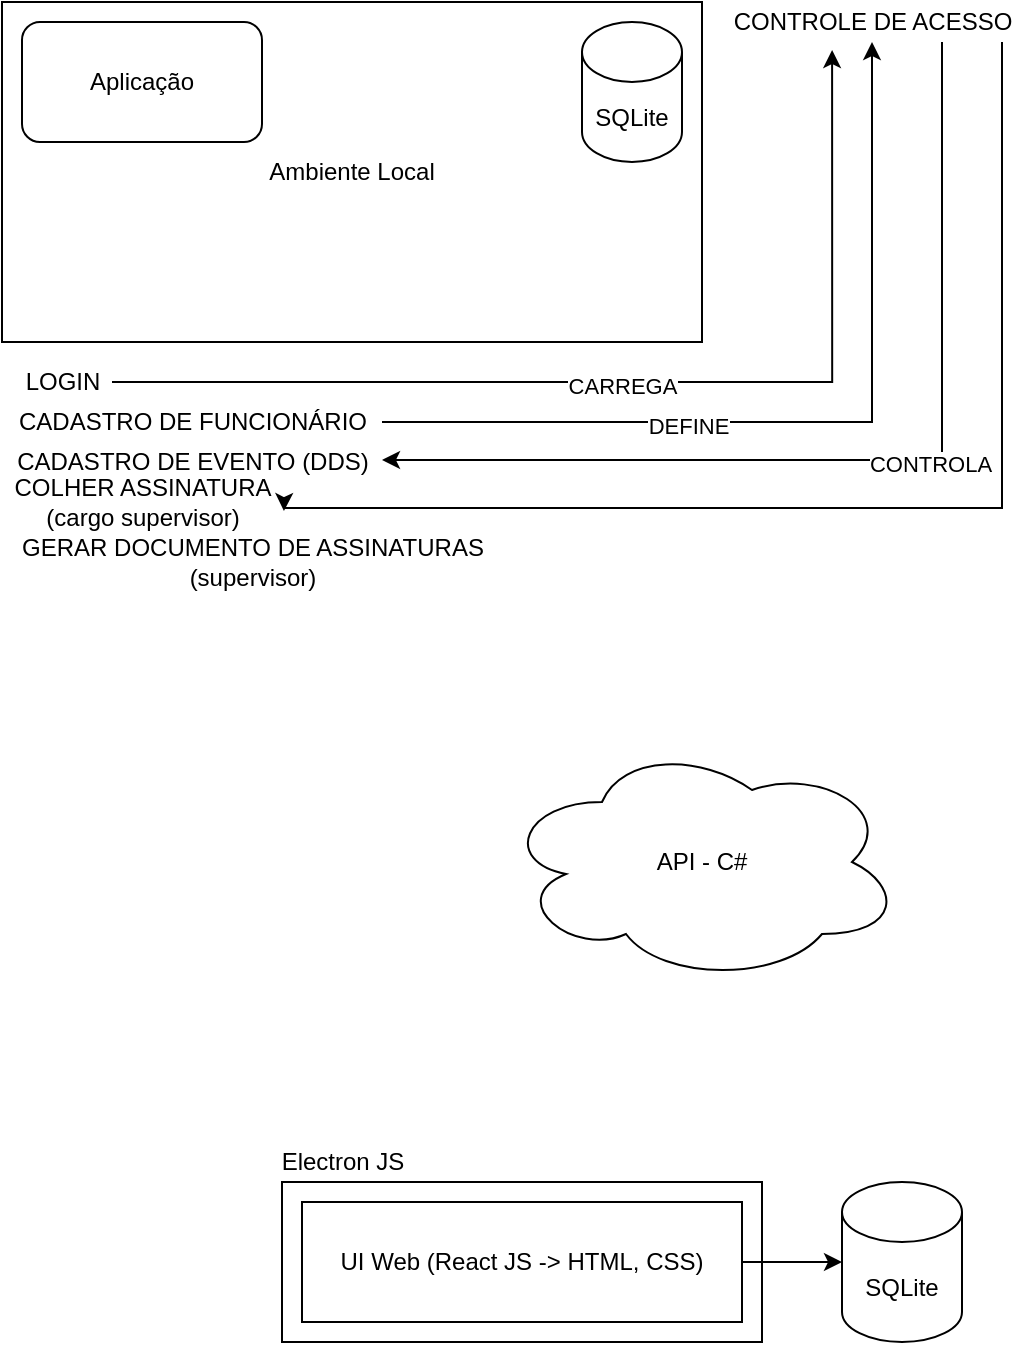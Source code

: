<mxfile version="13.9.9" type="device" pages="2"><diagram id="61BlgjwwT4sYQWwom3bH" name="Rascunhos"><mxGraphModel dx="1086" dy="806" grid="1" gridSize="10" guides="1" tooltips="1" connect="1" arrows="1" fold="1" page="1" pageScale="1" pageWidth="1169" pageHeight="827" math="0" shadow="0"><root><mxCell id="0"/><mxCell id="1" parent="0"/><mxCell id="aXoklUfE1AZEwsPXylnW-2" value="" style="rounded=0;whiteSpace=wrap;html=1;" vertex="1" parent="1"><mxGeometry x="210" y="720" width="240" height="80" as="geometry"/></mxCell><mxCell id="U2ov1LqI7ofhy8COoDvM-1" value="Ambiente Local" style="rounded=0;whiteSpace=wrap;html=1;" parent="1" vertex="1"><mxGeometry x="70" y="130" width="350" height="170" as="geometry"/></mxCell><mxCell id="U2ov1LqI7ofhy8COoDvM-2" value="SQLite" style="shape=cylinder3;whiteSpace=wrap;html=1;boundedLbl=1;backgroundOutline=1;size=15;" parent="1" vertex="1"><mxGeometry x="360" y="140" width="50" height="70" as="geometry"/></mxCell><mxCell id="U2ov1LqI7ofhy8COoDvM-4" value="Aplicação" style="rounded=1;whiteSpace=wrap;html=1;" parent="1" vertex="1"><mxGeometry x="80" y="140" width="120" height="60" as="geometry"/></mxCell><mxCell id="U2ov1LqI7ofhy8COoDvM-19" style="edgeStyle=orthogonalEdgeStyle;rounded=0;orthogonalLoop=1;jettySize=auto;html=1;" parent="1" source="U2ov1LqI7ofhy8COoDvM-10" target="U2ov1LqI7ofhy8COoDvM-12" edge="1"><mxGeometry relative="1" as="geometry"/></mxCell><mxCell id="U2ov1LqI7ofhy8COoDvM-24" value="DEFINE" style="edgeLabel;html=1;align=center;verticalAlign=middle;resizable=0;points=[];" parent="U2ov1LqI7ofhy8COoDvM-19" vertex="1" connectable="0"><mxGeometry x="-0.297" y="-2" relative="1" as="geometry"><mxPoint as="offset"/></mxGeometry></mxCell><mxCell id="U2ov1LqI7ofhy8COoDvM-10" value="CADASTRO DE FUNCIONÁRIO" style="text;html=1;align=center;verticalAlign=middle;resizable=0;points=[];autosize=1;" parent="1" vertex="1"><mxGeometry x="70" y="330" width="190" height="20" as="geometry"/></mxCell><mxCell id="U2ov1LqI7ofhy8COoDvM-11" value="CADASTRO DE EVENTO (DDS)" style="text;html=1;align=center;verticalAlign=middle;resizable=0;points=[];autosize=1;" parent="1" vertex="1"><mxGeometry x="70" y="350" width="190" height="20" as="geometry"/></mxCell><mxCell id="U2ov1LqI7ofhy8COoDvM-22" style="edgeStyle=orthogonalEdgeStyle;rounded=0;orthogonalLoop=1;jettySize=auto;html=1;entryX=1;entryY=0.45;entryDx=0;entryDy=0;entryPerimeter=0;" parent="1" source="U2ov1LqI7ofhy8COoDvM-12" target="U2ov1LqI7ofhy8COoDvM-11" edge="1"><mxGeometry relative="1" as="geometry"><Array as="points"><mxPoint x="540" y="359"/></Array></mxGeometry></mxCell><mxCell id="U2ov1LqI7ofhy8COoDvM-23" value="CONTROLA" style="edgeLabel;html=1;align=center;verticalAlign=middle;resizable=0;points=[];" parent="U2ov1LqI7ofhy8COoDvM-22" vertex="1" connectable="0"><mxGeometry x="-0.121" y="2" relative="1" as="geometry"><mxPoint as="offset"/></mxGeometry></mxCell><mxCell id="U2ov1LqI7ofhy8COoDvM-26" style="edgeStyle=orthogonalEdgeStyle;rounded=0;orthogonalLoop=1;jettySize=auto;html=1;entryX=1.007;entryY=0.65;entryDx=0;entryDy=0;entryPerimeter=0;" parent="1" source="U2ov1LqI7ofhy8COoDvM-12" target="U2ov1LqI7ofhy8COoDvM-14" edge="1"><mxGeometry relative="1" as="geometry"><Array as="points"><mxPoint x="570" y="383"/></Array></mxGeometry></mxCell><mxCell id="U2ov1LqI7ofhy8COoDvM-12" value="CONTROLE DE ACESSO" style="text;html=1;align=center;verticalAlign=middle;resizable=0;points=[];autosize=1;" parent="1" vertex="1"><mxGeometry x="430" y="130" width="150" height="20" as="geometry"/></mxCell><mxCell id="U2ov1LqI7ofhy8COoDvM-14" value="COLHER ASSINATURA&lt;br&gt;(cargo supervisor)" style="text;html=1;align=center;verticalAlign=middle;resizable=0;points=[];autosize=1;" parent="1" vertex="1"><mxGeometry x="70" y="365" width="140" height="30" as="geometry"/></mxCell><mxCell id="U2ov1LqI7ofhy8COoDvM-16" value="GERAR DOCUMENTO DE ASSINATURAS&lt;br&gt;(supervisor)" style="text;html=1;align=center;verticalAlign=middle;resizable=0;points=[];autosize=1;" parent="1" vertex="1"><mxGeometry x="70" y="395" width="250" height="30" as="geometry"/></mxCell><mxCell id="U2ov1LqI7ofhy8COoDvM-21" style="edgeStyle=orthogonalEdgeStyle;rounded=0;orthogonalLoop=1;jettySize=auto;html=1;entryX=0.367;entryY=1.2;entryDx=0;entryDy=0;entryPerimeter=0;" parent="1" source="U2ov1LqI7ofhy8COoDvM-20" target="U2ov1LqI7ofhy8COoDvM-12" edge="1"><mxGeometry relative="1" as="geometry"/></mxCell><mxCell id="U2ov1LqI7ofhy8COoDvM-25" value="CARREGA" style="edgeLabel;html=1;align=center;verticalAlign=middle;resizable=0;points=[];" parent="U2ov1LqI7ofhy8COoDvM-21" vertex="1" connectable="0"><mxGeometry x="-0.031" y="-2" relative="1" as="geometry"><mxPoint as="offset"/></mxGeometry></mxCell><mxCell id="U2ov1LqI7ofhy8COoDvM-20" value="LOGIN" style="text;html=1;align=center;verticalAlign=middle;resizable=0;points=[];autosize=1;" parent="1" vertex="1"><mxGeometry x="75" y="310" width="50" height="20" as="geometry"/></mxCell><mxCell id="aXoklUfE1AZEwsPXylnW-5" style="edgeStyle=orthogonalEdgeStyle;rounded=0;orthogonalLoop=1;jettySize=auto;html=1;" edge="1" parent="1" source="aXoklUfE1AZEwsPXylnW-1"><mxGeometry relative="1" as="geometry"><mxPoint x="490" y="760" as="targetPoint"/></mxGeometry></mxCell><mxCell id="aXoklUfE1AZEwsPXylnW-1" value="UI Web (React JS -&amp;gt; HTML, CSS)" style="rounded=0;whiteSpace=wrap;html=1;" vertex="1" parent="1"><mxGeometry x="220" y="730" width="220" height="60" as="geometry"/></mxCell><mxCell id="aXoklUfE1AZEwsPXylnW-6" value="SQLite" style="shape=cylinder3;whiteSpace=wrap;html=1;boundedLbl=1;backgroundOutline=1;size=15;" vertex="1" parent="1"><mxGeometry x="490" y="720" width="60" height="80" as="geometry"/></mxCell><mxCell id="1_XiRi34yqHmptp2_14V-1" value="Electron JS" style="text;html=1;align=center;verticalAlign=middle;resizable=0;points=[];autosize=1;" vertex="1" parent="1"><mxGeometry x="200" y="700" width="80" height="20" as="geometry"/></mxCell><mxCell id="1_XiRi34yqHmptp2_14V-2" value="API - C#" style="ellipse;shape=cloud;whiteSpace=wrap;html=1;" vertex="1" parent="1"><mxGeometry x="320" y="500" width="200" height="120" as="geometry"/></mxCell></root></mxGraphModel></diagram><diagram id="RaJ-Iv7eVBkV6qOYKmXL" name="Diagrama ER"><mxGraphModel dx="1086" dy="806" grid="1" gridSize="10" guides="1" tooltips="1" connect="1" arrows="1" fold="1" page="1" pageScale="1" pageWidth="1169" pageHeight="827" math="0" shadow="0"><root><mxCell id="OSG4dKF35l37OqY1lFCr-0"/><mxCell id="OSG4dKF35l37OqY1lFCr-1" parent="OSG4dKF35l37OqY1lFCr-0"/><mxCell id="OSG4dKF35l37OqY1lFCr-2" value="Funcionario" style="shape=table;startSize=30;container=1;collapsible=1;childLayout=tableLayout;fixedRows=1;rowLines=0;fontStyle=1;align=center;resizeLast=1;" parent="OSG4dKF35l37OqY1lFCr-1" vertex="1"><mxGeometry x="230" y="110" width="180" height="190" as="geometry"/></mxCell><mxCell id="OSG4dKF35l37OqY1lFCr-3" value="" style="shape=partialRectangle;collapsible=0;dropTarget=0;pointerEvents=0;fillColor=none;top=0;left=0;bottom=1;right=0;points=[[0,0.5],[1,0.5]];portConstraint=eastwest;" parent="OSG4dKF35l37OqY1lFCr-2" vertex="1"><mxGeometry y="30" width="180" height="30" as="geometry"/></mxCell><mxCell id="OSG4dKF35l37OqY1lFCr-4" value="PK" style="shape=partialRectangle;connectable=0;fillColor=none;top=0;left=0;bottom=0;right=0;fontStyle=1;overflow=hidden;" parent="OSG4dKF35l37OqY1lFCr-3" vertex="1"><mxGeometry width="30" height="30" as="geometry"/></mxCell><mxCell id="OSG4dKF35l37OqY1lFCr-5" value="UniqueID" style="shape=partialRectangle;connectable=0;fillColor=none;top=0;left=0;bottom=0;right=0;align=left;spacingLeft=6;fontStyle=5;overflow=hidden;" parent="OSG4dKF35l37OqY1lFCr-3" vertex="1"><mxGeometry x="30" width="150" height="30" as="geometry"/></mxCell><mxCell id="OSG4dKF35l37OqY1lFCr-6" value="" style="shape=partialRectangle;collapsible=0;dropTarget=0;pointerEvents=0;fillColor=none;top=0;left=0;bottom=0;right=0;points=[[0,0.5],[1,0.5]];portConstraint=eastwest;" parent="OSG4dKF35l37OqY1lFCr-2" vertex="1"><mxGeometry y="60" width="180" height="30" as="geometry"/></mxCell><mxCell id="OSG4dKF35l37OqY1lFCr-7" value="" style="shape=partialRectangle;connectable=0;fillColor=none;top=0;left=0;bottom=0;right=0;editable=1;overflow=hidden;" parent="OSG4dKF35l37OqY1lFCr-6" vertex="1"><mxGeometry width="30" height="30" as="geometry"/></mxCell><mxCell id="OSG4dKF35l37OqY1lFCr-8" value="Matricula" style="shape=partialRectangle;connectable=0;fillColor=none;top=0;left=0;bottom=0;right=0;align=left;spacingLeft=6;overflow=hidden;" parent="OSG4dKF35l37OqY1lFCr-6" vertex="1"><mxGeometry x="30" width="150" height="30" as="geometry"/></mxCell><mxCell id="OSG4dKF35l37OqY1lFCr-9" value="" style="shape=partialRectangle;collapsible=0;dropTarget=0;pointerEvents=0;fillColor=none;top=0;left=0;bottom=0;right=0;points=[[0,0.5],[1,0.5]];portConstraint=eastwest;" parent="OSG4dKF35l37OqY1lFCr-2" vertex="1"><mxGeometry y="90" width="180" height="30" as="geometry"/></mxCell><mxCell id="OSG4dKF35l37OqY1lFCr-10" value="" style="shape=partialRectangle;connectable=0;fillColor=none;top=0;left=0;bottom=0;right=0;editable=1;overflow=hidden;" parent="OSG4dKF35l37OqY1lFCr-9" vertex="1"><mxGeometry width="30" height="30" as="geometry"/></mxCell><mxCell id="OSG4dKF35l37OqY1lFCr-11" value="Nome" style="shape=partialRectangle;connectable=0;fillColor=none;top=0;left=0;bottom=0;right=0;align=left;spacingLeft=6;overflow=hidden;" parent="OSG4dKF35l37OqY1lFCr-9" vertex="1"><mxGeometry x="30" width="150" height="30" as="geometry"/></mxCell><mxCell id="OSG4dKF35l37OqY1lFCr-12" value="" style="shape=partialRectangle;collapsible=0;dropTarget=0;pointerEvents=0;fillColor=none;top=0;left=0;bottom=0;right=0;points=[[0,0.5],[1,0.5]];portConstraint=eastwest;" parent="OSG4dKF35l37OqY1lFCr-2" vertex="1"><mxGeometry y="120" width="180" height="30" as="geometry"/></mxCell><mxCell id="OSG4dKF35l37OqY1lFCr-13" value="" style="shape=partialRectangle;connectable=0;fillColor=none;top=0;left=0;bottom=0;right=0;editable=1;overflow=hidden;" parent="OSG4dKF35l37OqY1lFCr-12" vertex="1"><mxGeometry width="30" height="30" as="geometry"/></mxCell><mxCell id="OSG4dKF35l37OqY1lFCr-14" value="Cargo" style="shape=partialRectangle;connectable=0;fillColor=none;top=0;left=0;bottom=0;right=0;align=left;spacingLeft=6;overflow=hidden;" parent="OSG4dKF35l37OqY1lFCr-12" vertex="1"><mxGeometry x="30" width="150" height="30" as="geometry"/></mxCell><mxCell id="GYzwhXzn0R3Fm78HKQgx-0" value="Evento" style="shape=table;startSize=30;container=1;collapsible=1;childLayout=tableLayout;fixedRows=1;rowLines=0;fontStyle=1;align=center;resizeLast=1;" parent="OSG4dKF35l37OqY1lFCr-1" vertex="1"><mxGeometry x="480" y="210" width="180" height="160" as="geometry"/></mxCell><mxCell id="GYzwhXzn0R3Fm78HKQgx-1" value="" style="shape=partialRectangle;collapsible=0;dropTarget=0;pointerEvents=0;fillColor=none;top=0;left=0;bottom=1;right=0;points=[[0,0.5],[1,0.5]];portConstraint=eastwest;" parent="GYzwhXzn0R3Fm78HKQgx-0" vertex="1"><mxGeometry y="30" width="180" height="30" as="geometry"/></mxCell><mxCell id="GYzwhXzn0R3Fm78HKQgx-2" value="PK" style="shape=partialRectangle;connectable=0;fillColor=none;top=0;left=0;bottom=0;right=0;fontStyle=1;overflow=hidden;" parent="GYzwhXzn0R3Fm78HKQgx-1" vertex="1"><mxGeometry width="30" height="30" as="geometry"/></mxCell><mxCell id="GYzwhXzn0R3Fm78HKQgx-3" value="UniqueID" style="shape=partialRectangle;connectable=0;fillColor=none;top=0;left=0;bottom=0;right=0;align=left;spacingLeft=6;fontStyle=5;overflow=hidden;" parent="GYzwhXzn0R3Fm78HKQgx-1" vertex="1"><mxGeometry x="30" width="150" height="30" as="geometry"/></mxCell><mxCell id="GYzwhXzn0R3Fm78HKQgx-4" value="" style="shape=partialRectangle;collapsible=0;dropTarget=0;pointerEvents=0;fillColor=none;top=0;left=0;bottom=0;right=0;points=[[0,0.5],[1,0.5]];portConstraint=eastwest;" parent="GYzwhXzn0R3Fm78HKQgx-0" vertex="1"><mxGeometry y="60" width="180" height="30" as="geometry"/></mxCell><mxCell id="GYzwhXzn0R3Fm78HKQgx-5" value="" style="shape=partialRectangle;connectable=0;fillColor=none;top=0;left=0;bottom=0;right=0;editable=1;overflow=hidden;" parent="GYzwhXzn0R3Fm78HKQgx-4" vertex="1"><mxGeometry width="30" height="30" as="geometry"/></mxCell><mxCell id="GYzwhXzn0R3Fm78HKQgx-6" value="Nome" style="shape=partialRectangle;connectable=0;fillColor=none;top=0;left=0;bottom=0;right=0;align=left;spacingLeft=6;overflow=hidden;" parent="GYzwhXzn0R3Fm78HKQgx-4" vertex="1"><mxGeometry x="30" width="150" height="30" as="geometry"/></mxCell><mxCell id="GYzwhXzn0R3Fm78HKQgx-7" value="" style="shape=partialRectangle;collapsible=0;dropTarget=0;pointerEvents=0;fillColor=none;top=0;left=0;bottom=0;right=0;points=[[0,0.5],[1,0.5]];portConstraint=eastwest;" parent="GYzwhXzn0R3Fm78HKQgx-0" vertex="1"><mxGeometry y="90" width="180" height="30" as="geometry"/></mxCell><mxCell id="GYzwhXzn0R3Fm78HKQgx-8" value="" style="shape=partialRectangle;connectable=0;fillColor=none;top=0;left=0;bottom=0;right=0;editable=1;overflow=hidden;" parent="GYzwhXzn0R3Fm78HKQgx-7" vertex="1"><mxGeometry width="30" height="30" as="geometry"/></mxCell><mxCell id="GYzwhXzn0R3Fm78HKQgx-9" value="DataRealizacao" style="shape=partialRectangle;connectable=0;fillColor=none;top=0;left=0;bottom=0;right=0;align=left;spacingLeft=6;overflow=hidden;" parent="GYzwhXzn0R3Fm78HKQgx-7" vertex="1"><mxGeometry x="30" width="150" height="30" as="geometry"/></mxCell><mxCell id="GYzwhXzn0R3Fm78HKQgx-10" value="" style="shape=partialRectangle;collapsible=0;dropTarget=0;pointerEvents=0;fillColor=none;top=0;left=0;bottom=0;right=0;points=[[0,0.5],[1,0.5]];portConstraint=eastwest;" parent="GYzwhXzn0R3Fm78HKQgx-0" vertex="1"><mxGeometry y="120" width="180" height="30" as="geometry"/></mxCell><mxCell id="GYzwhXzn0R3Fm78HKQgx-11" value="" style="shape=partialRectangle;connectable=0;fillColor=none;top=0;left=0;bottom=0;right=0;editable=1;overflow=hidden;" parent="GYzwhXzn0R3Fm78HKQgx-10" vertex="1"><mxGeometry width="30" height="30" as="geometry"/></mxCell><mxCell id="GYzwhXzn0R3Fm78HKQgx-12" value="SupervisorId" style="shape=partialRectangle;connectable=0;fillColor=none;top=0;left=0;bottom=0;right=0;align=left;spacingLeft=6;overflow=hidden;" parent="GYzwhXzn0R3Fm78HKQgx-10" vertex="1"><mxGeometry x="30" width="150" height="30" as="geometry"/></mxCell><mxCell id="yju9j6nEBLJOPwTVlomZ-0" value="Assinatura" style="shape=table;startSize=30;container=1;collapsible=1;childLayout=tableLayout;fixedRows=1;rowLines=0;fontStyle=1;align=center;resizeLast=1;" parent="OSG4dKF35l37OqY1lFCr-1" vertex="1"><mxGeometry x="830" y="80" width="180" height="160" as="geometry"/></mxCell><mxCell id="yju9j6nEBLJOPwTVlomZ-1" value="" style="shape=partialRectangle;collapsible=0;dropTarget=0;pointerEvents=0;fillColor=none;top=0;left=0;bottom=1;right=0;points=[[0,0.5],[1,0.5]];portConstraint=eastwest;" parent="yju9j6nEBLJOPwTVlomZ-0" vertex="1"><mxGeometry y="30" width="180" height="30" as="geometry"/></mxCell><mxCell id="yju9j6nEBLJOPwTVlomZ-2" value="PK" style="shape=partialRectangle;connectable=0;fillColor=none;top=0;left=0;bottom=0;right=0;fontStyle=1;overflow=hidden;" parent="yju9j6nEBLJOPwTVlomZ-1" vertex="1"><mxGeometry width="30" height="30" as="geometry"/></mxCell><mxCell id="yju9j6nEBLJOPwTVlomZ-3" value="UniqueID" style="shape=partialRectangle;connectable=0;fillColor=none;top=0;left=0;bottom=0;right=0;align=left;spacingLeft=6;fontStyle=5;overflow=hidden;" parent="yju9j6nEBLJOPwTVlomZ-1" vertex="1"><mxGeometry x="30" width="150" height="30" as="geometry"/></mxCell><mxCell id="yju9j6nEBLJOPwTVlomZ-4" value="" style="shape=partialRectangle;collapsible=0;dropTarget=0;pointerEvents=0;fillColor=none;top=0;left=0;bottom=0;right=0;points=[[0,0.5],[1,0.5]];portConstraint=eastwest;" parent="yju9j6nEBLJOPwTVlomZ-0" vertex="1"><mxGeometry y="60" width="180" height="30" as="geometry"/></mxCell><mxCell id="yju9j6nEBLJOPwTVlomZ-5" value="FK" style="shape=partialRectangle;connectable=0;fillColor=none;top=0;left=0;bottom=0;right=0;editable=1;overflow=hidden;" parent="yju9j6nEBLJOPwTVlomZ-4" vertex="1"><mxGeometry width="30" height="30" as="geometry"/></mxCell><mxCell id="yju9j6nEBLJOPwTVlomZ-6" value="FuncionarioId" style="shape=partialRectangle;connectable=0;fillColor=none;top=0;left=0;bottom=0;right=0;align=left;spacingLeft=6;overflow=hidden;" parent="yju9j6nEBLJOPwTVlomZ-4" vertex="1"><mxGeometry x="30" width="150" height="30" as="geometry"/></mxCell><mxCell id="yju9j6nEBLJOPwTVlomZ-7" value="" style="shape=partialRectangle;collapsible=0;dropTarget=0;pointerEvents=0;fillColor=none;top=0;left=0;bottom=0;right=0;points=[[0,0.5],[1,0.5]];portConstraint=eastwest;" parent="yju9j6nEBLJOPwTVlomZ-0" vertex="1"><mxGeometry y="90" width="180" height="30" as="geometry"/></mxCell><mxCell id="yju9j6nEBLJOPwTVlomZ-8" value="FK" style="shape=partialRectangle;connectable=0;fillColor=none;top=0;left=0;bottom=0;right=0;editable=1;overflow=hidden;" parent="yju9j6nEBLJOPwTVlomZ-7" vertex="1"><mxGeometry width="30" height="30" as="geometry"/></mxCell><mxCell id="yju9j6nEBLJOPwTVlomZ-9" value="EventoId" style="shape=partialRectangle;connectable=0;fillColor=none;top=0;left=0;bottom=0;right=0;align=left;spacingLeft=6;overflow=hidden;" parent="yju9j6nEBLJOPwTVlomZ-7" vertex="1"><mxGeometry x="30" width="150" height="30" as="geometry"/></mxCell><mxCell id="yju9j6nEBLJOPwTVlomZ-10" value="" style="shape=partialRectangle;collapsible=0;dropTarget=0;pointerEvents=0;fillColor=none;top=0;left=0;bottom=0;right=0;points=[[0,0.5],[1,0.5]];portConstraint=eastwest;" parent="yju9j6nEBLJOPwTVlomZ-0" vertex="1"><mxGeometry y="120" width="180" height="30" as="geometry"/></mxCell><mxCell id="yju9j6nEBLJOPwTVlomZ-11" value="" style="shape=partialRectangle;connectable=0;fillColor=none;top=0;left=0;bottom=0;right=0;editable=1;overflow=hidden;" parent="yju9j6nEBLJOPwTVlomZ-10" vertex="1"><mxGeometry width="30" height="30" as="geometry"/></mxCell><mxCell id="yju9j6nEBLJOPwTVlomZ-12" value="Status" style="shape=partialRectangle;connectable=0;fillColor=none;top=0;left=0;bottom=0;right=0;align=left;spacingLeft=6;overflow=hidden;" parent="yju9j6nEBLJOPwTVlomZ-10" vertex="1"><mxGeometry x="30" width="150" height="30" as="geometry"/></mxCell><mxCell id="yju9j6nEBLJOPwTVlomZ-14" value="Assinatura" style="shape=partialRectangle;connectable=0;fillColor=none;top=0;left=0;bottom=0;right=0;align=left;spacingLeft=6;overflow=hidden;" parent="OSG4dKF35l37OqY1lFCr-1" vertex="1"><mxGeometry x="260" y="260" width="150" height="30" as="geometry"/></mxCell><mxCell id="yju9j6nEBLJOPwTVlomZ-34" value="" style="edgeStyle=entityRelationEdgeStyle;fontSize=12;html=1;endArrow=ERoneToMany;exitX=1;exitY=0.5;exitDx=0;exitDy=0;" parent="OSG4dKF35l37OqY1lFCr-1" source="OSG4dKF35l37OqY1lFCr-3" target="yju9j6nEBLJOPwTVlomZ-4" edge="1"><mxGeometry width="100" height="100" relative="1" as="geometry"><mxPoint x="540" y="280" as="sourcePoint"/><mxPoint x="640" y="180" as="targetPoint"/></mxGeometry></mxCell><mxCell id="yju9j6nEBLJOPwTVlomZ-35" value="" style="edgeStyle=entityRelationEdgeStyle;fontSize=12;html=1;endArrow=ERoneToMany;exitX=1;exitY=0.5;exitDx=0;exitDy=0;" parent="OSG4dKF35l37OqY1lFCr-1" source="GYzwhXzn0R3Fm78HKQgx-1" target="yju9j6nEBLJOPwTVlomZ-7" edge="1"><mxGeometry width="100" height="100" relative="1" as="geometry"><mxPoint x="690" y="320" as="sourcePoint"/><mxPoint x="790" y="220" as="targetPoint"/></mxGeometry></mxCell></root></mxGraphModel></diagram></mxfile>